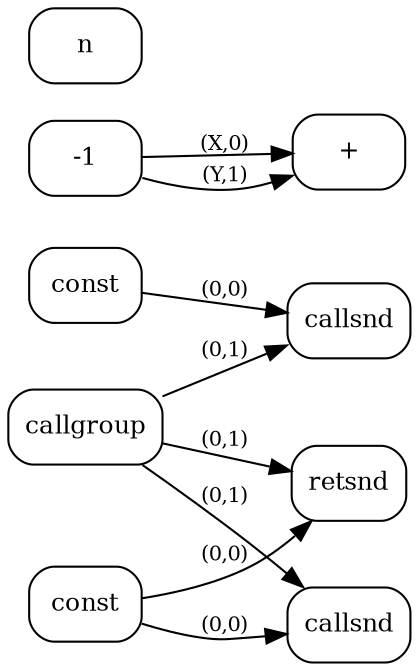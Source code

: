 digraph G {
  rankdir=LR;
  node [shape=box, style=rounded, fontsize=12];
  n0 [label="const"];
  n1 [label="const"];
  n2 [label="callgroup"];
  n3 [label="callsnd"];
  n4 [label="callsnd"];
  n5 [label="retsnd"];
  n6 [label="+"];
  n0 -> n3 [label="(0,0)", fontsize=10];
  n2 -> n3 [label="(0,1)", fontsize=10];
  n1 -> n4 [label="(0,0)", fontsize=10];
  n2 -> n4 [label="(0,1)", fontsize=10];
  n1 -> n5 [label="(0,0)", fontsize=10];
  n2 -> n5 [label="(0,1)", fontsize=10];
  n-1 -> n6 [label="(X,0)", fontsize=10];
  n-1 -> n6 [label="(Y,1)", fontsize=10];
}
